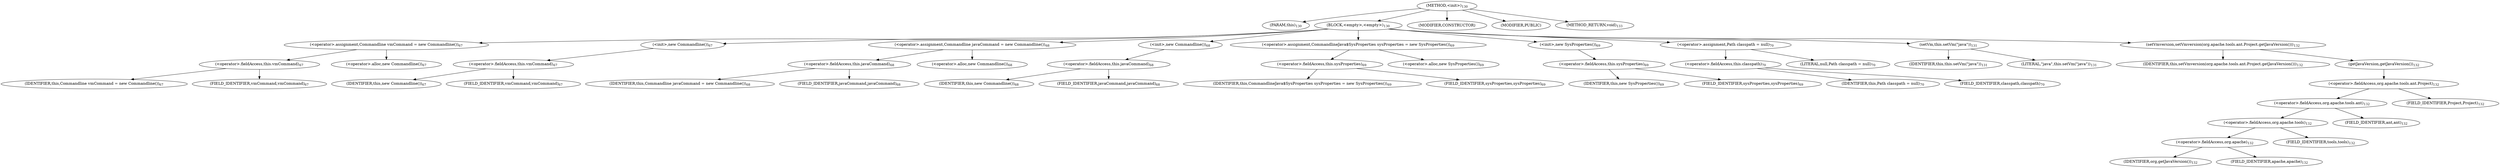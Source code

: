 digraph "&lt;init&gt;" {  
"252" [label = <(METHOD,&lt;init&gt;)<SUB>130</SUB>> ]
"13" [label = <(PARAM,this)<SUB>130</SUB>> ]
"253" [label = <(BLOCK,&lt;empty&gt;,&lt;empty&gt;)<SUB>130</SUB>> ]
"254" [label = <(&lt;operator&gt;.assignment,Commandline vmCommand = new Commandline())<SUB>67</SUB>> ]
"255" [label = <(&lt;operator&gt;.fieldAccess,this.vmCommand)<SUB>67</SUB>> ]
"256" [label = <(IDENTIFIER,this,Commandline vmCommand = new Commandline())<SUB>67</SUB>> ]
"257" [label = <(FIELD_IDENTIFIER,vmCommand,vmCommand)<SUB>67</SUB>> ]
"258" [label = <(&lt;operator&gt;.alloc,new Commandline())<SUB>67</SUB>> ]
"259" [label = <(&lt;init&gt;,new Commandline())<SUB>67</SUB>> ]
"260" [label = <(&lt;operator&gt;.fieldAccess,this.vmCommand)<SUB>67</SUB>> ]
"261" [label = <(IDENTIFIER,this,new Commandline())<SUB>67</SUB>> ]
"262" [label = <(FIELD_IDENTIFIER,vmCommand,vmCommand)<SUB>67</SUB>> ]
"263" [label = <(&lt;operator&gt;.assignment,Commandline javaCommand = new Commandline())<SUB>68</SUB>> ]
"264" [label = <(&lt;operator&gt;.fieldAccess,this.javaCommand)<SUB>68</SUB>> ]
"265" [label = <(IDENTIFIER,this,Commandline javaCommand = new Commandline())<SUB>68</SUB>> ]
"266" [label = <(FIELD_IDENTIFIER,javaCommand,javaCommand)<SUB>68</SUB>> ]
"267" [label = <(&lt;operator&gt;.alloc,new Commandline())<SUB>68</SUB>> ]
"268" [label = <(&lt;init&gt;,new Commandline())<SUB>68</SUB>> ]
"269" [label = <(&lt;operator&gt;.fieldAccess,this.javaCommand)<SUB>68</SUB>> ]
"270" [label = <(IDENTIFIER,this,new Commandline())<SUB>68</SUB>> ]
"271" [label = <(FIELD_IDENTIFIER,javaCommand,javaCommand)<SUB>68</SUB>> ]
"272" [label = <(&lt;operator&gt;.assignment,CommandlineJava$SysProperties sysProperties = new SysProperties())<SUB>69</SUB>> ]
"273" [label = <(&lt;operator&gt;.fieldAccess,this.sysProperties)<SUB>69</SUB>> ]
"274" [label = <(IDENTIFIER,this,CommandlineJava$SysProperties sysProperties = new SysProperties())<SUB>69</SUB>> ]
"275" [label = <(FIELD_IDENTIFIER,sysProperties,sysProperties)<SUB>69</SUB>> ]
"276" [label = <(&lt;operator&gt;.alloc,new SysProperties())<SUB>69</SUB>> ]
"277" [label = <(&lt;init&gt;,new SysProperties())<SUB>69</SUB>> ]
"278" [label = <(&lt;operator&gt;.fieldAccess,this.sysProperties)<SUB>69</SUB>> ]
"279" [label = <(IDENTIFIER,this,new SysProperties())<SUB>69</SUB>> ]
"280" [label = <(FIELD_IDENTIFIER,sysProperties,sysProperties)<SUB>69</SUB>> ]
"281" [label = <(&lt;operator&gt;.assignment,Path classpath = null)<SUB>70</SUB>> ]
"282" [label = <(&lt;operator&gt;.fieldAccess,this.classpath)<SUB>70</SUB>> ]
"283" [label = <(IDENTIFIER,this,Path classpath = null)<SUB>70</SUB>> ]
"284" [label = <(FIELD_IDENTIFIER,classpath,classpath)<SUB>70</SUB>> ]
"285" [label = <(LITERAL,null,Path classpath = null)<SUB>70</SUB>> ]
"286" [label = <(setVm,this.setVm(&quot;java&quot;))<SUB>131</SUB>> ]
"12" [label = <(IDENTIFIER,this,this.setVm(&quot;java&quot;))<SUB>131</SUB>> ]
"287" [label = <(LITERAL,&quot;java&quot;,this.setVm(&quot;java&quot;))<SUB>131</SUB>> ]
"288" [label = <(setVmversion,setVmversion(org.apache.tools.ant.Project.getJavaVersion()))<SUB>132</SUB>> ]
"14" [label = <(IDENTIFIER,this,setVmversion(org.apache.tools.ant.Project.getJavaVersion()))<SUB>132</SUB>> ]
"289" [label = <(getJavaVersion,getJavaVersion())<SUB>132</SUB>> ]
"290" [label = <(&lt;operator&gt;.fieldAccess,org.apache.tools.ant.Project)<SUB>132</SUB>> ]
"291" [label = <(&lt;operator&gt;.fieldAccess,org.apache.tools.ant)<SUB>132</SUB>> ]
"292" [label = <(&lt;operator&gt;.fieldAccess,org.apache.tools)<SUB>132</SUB>> ]
"293" [label = <(&lt;operator&gt;.fieldAccess,org.apache)<SUB>132</SUB>> ]
"294" [label = <(IDENTIFIER,org,getJavaVersion())<SUB>132</SUB>> ]
"295" [label = <(FIELD_IDENTIFIER,apache,apache)<SUB>132</SUB>> ]
"296" [label = <(FIELD_IDENTIFIER,tools,tools)<SUB>132</SUB>> ]
"297" [label = <(FIELD_IDENTIFIER,ant,ant)<SUB>132</SUB>> ]
"298" [label = <(FIELD_IDENTIFIER,Project,Project)<SUB>132</SUB>> ]
"299" [label = <(MODIFIER,CONSTRUCTOR)> ]
"300" [label = <(MODIFIER,PUBLIC)> ]
"301" [label = <(METHOD_RETURN,void)<SUB>133</SUB>> ]
  "252" -> "13" 
  "252" -> "253" 
  "252" -> "299" 
  "252" -> "300" 
  "252" -> "301" 
  "253" -> "254" 
  "253" -> "259" 
  "253" -> "263" 
  "253" -> "268" 
  "253" -> "272" 
  "253" -> "277" 
  "253" -> "281" 
  "253" -> "286" 
  "253" -> "288" 
  "254" -> "255" 
  "254" -> "258" 
  "255" -> "256" 
  "255" -> "257" 
  "259" -> "260" 
  "260" -> "261" 
  "260" -> "262" 
  "263" -> "264" 
  "263" -> "267" 
  "264" -> "265" 
  "264" -> "266" 
  "268" -> "269" 
  "269" -> "270" 
  "269" -> "271" 
  "272" -> "273" 
  "272" -> "276" 
  "273" -> "274" 
  "273" -> "275" 
  "277" -> "278" 
  "278" -> "279" 
  "278" -> "280" 
  "281" -> "282" 
  "281" -> "285" 
  "282" -> "283" 
  "282" -> "284" 
  "286" -> "12" 
  "286" -> "287" 
  "288" -> "14" 
  "288" -> "289" 
  "289" -> "290" 
  "290" -> "291" 
  "290" -> "298" 
  "291" -> "292" 
  "291" -> "297" 
  "292" -> "293" 
  "292" -> "296" 
  "293" -> "294" 
  "293" -> "295" 
}
